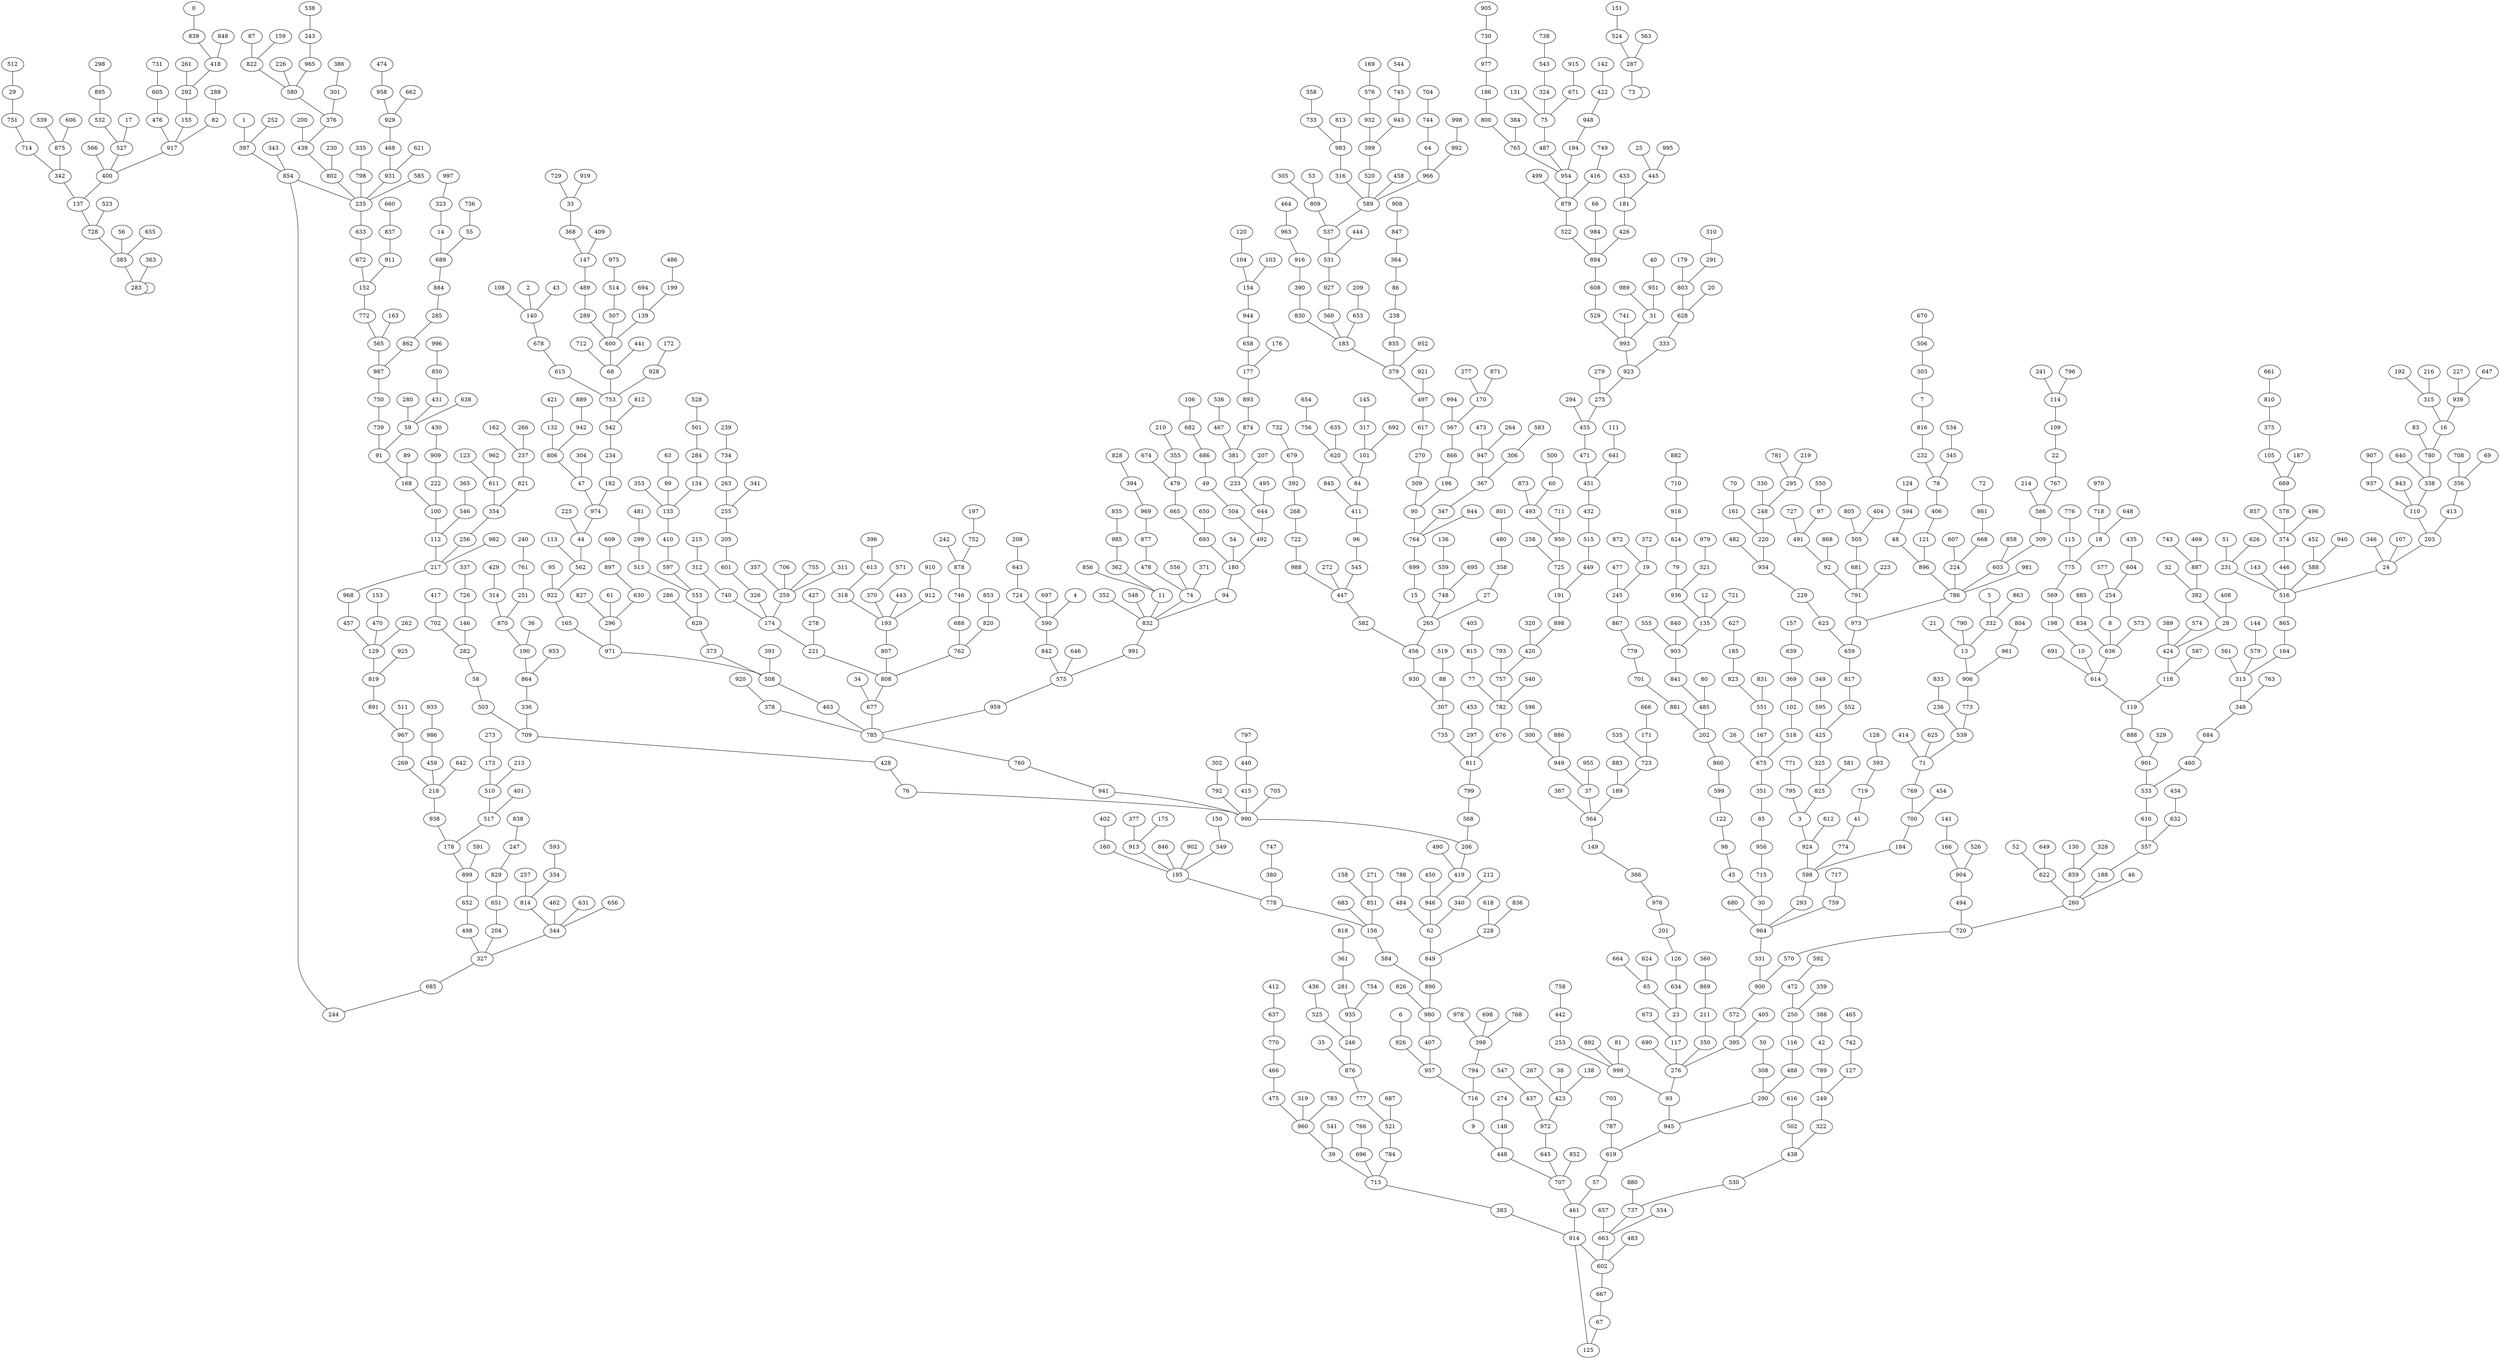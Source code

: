 graph dothi
 {0 -- 839;
1 -- 397;
2 -- 140;
3 -- 924;
4 -- 590;
5 -- 332;
6 -- 926;
7 -- 816;
8 -- 636;
9 -- 448;
10 -- 614;
11 -- 832;
12 -- 135;
13 -- 906;
14 -- 689;
15 -- 265;
16 -- 780;
17 -- 527;
18 -- 775;
19 -- 245;
20 -- 628;
21 -- 13;
22 -- 767;
23 -- 117;
24 -- 516;
25 -- 445;
26 -- 675;
27 -- 265;
28 -- 424;
29 -- 751;
30 -- 964;
31 -- 993;
32 -- 382;
33 -- 368;
34 -- 677;
35 -- 876;
36 -- 190;
37 -- 564;
38 -- 423;
39 -- 713;
40 -- 951;
41 -- 774;
42 -- 789;
43 -- 140;
44 -- 562;
45 -- 30;
46 -- 260;
47 -- 974;
48 -- 896;
49 -- 504;
50 -- 308;
51 -- 231;
52 -- 622;
53 -- 809;
54 -- 180;
55 -- 689;
56 -- 385;
57 -- 461;
58 -- 503;
59 -- 91;
60 -- 493;
61 -- 296;
62 -- 849;
63 -- 99;
64 -- 966;
65 -- 23;
66 -- 984;
67 -- 125;
68 -- 753;
69 -- 356;
70 -- 161;
71 -- 769;
72 -- 861;
73 -- 73;
74 -- 832;
75 -- 487;
76 -- 990;
77 -- 782;
78 -- 406;
79 -- 936;
80 -- 485;
81 -- 999;
82 -- 917;
83 -- 780;
84 -- 411;
85 -- 956;
86 -- 238;
87 -- 822;
88 -- 307;
89 -- 168;
90 -- 764;
91 -- 168;
92 -- 791;
93 -- 945;
94 -- 832;
95 -- 922;
96 -- 545;
97 -- 491;
98 -- 45;
99 -- 133;
100 -- 112;
101 -- 84;
102 -- 518;
103 -- 154;
104 -- 154;
105 -- 669;
106 -- 682;
107 -- 24;
108 -- 140;
109 -- 22;
110 -- 203;
111 -- 641;
112 -- 217;
113 -- 562;
114 -- 109;
115 -- 775;
116 -- 488;
117 -- 276;
118 -- 119;
119 -- 888;
120 -- 104;
121 -- 896;
122 -- 98;
123 -- 611;
124 -- 594;
125 -- 914;
126 -- 634;
127 -- 249;
128 -- 393;
129 -- 819;
130 -- 859;
131 -- 75;
132 -- 806;
133 -- 410;
134 -- 133;
135 -- 903;
136 -- 559;
137 -- 728;
138 -- 423;
139 -- 600;
140 -- 678;
141 -- 166;
142 -- 422;
143 -- 516;
144 -- 579;
145 -- 317;
146 -- 282;
147 -- 489;
148 -- 448;
149 -- 366;
150 -- 549;
151 -- 524;
152 -- 772;
153 -- 470;
154 -- 944;
155 -- 917;
156 -- 584;
157 -- 639;
158 -- 851;
159 -- 822;
160 -- 195;
161 -- 220;
162 -- 237;
163 -- 565;
164 -- 313;
165 -- 971;
166 -- 904;
167 -- 675;
168 -- 100;
169 -- 576;
170 -- 567;
171 -- 723;
172 -- 928;
173 -- 510;
174 -- 221;
175 -- 913;
176 -- 177;
177 -- 893;
178 -- 899;
179 -- 803;
180 -- 94;
181 -- 426;
182 -- 974;
183 -- 379;
184 -- 598;
185 -- 823;
186 -- 800;
187 -- 669;
188 -- 260;
189 -- 564;
190 -- 864;
191 -- 898;
192 -- 315;
193 -- 807;
194 -- 954;
195 -- 778;
196 -- 90;
197 -- 752;
198 -- 10;
199 -- 139;
200 -- 439;
201 -- 126;
202 -- 860;
203 -- 24;
204 -- 327;
205 -- 601;
206 -- 419;
207 -- 233;
208 -- 643;
209 -- 653;
210 -- 355;
211 -- 350;
212 -- 340;
213 -- 510;
214 -- 586;
215 -- 312;
216 -- 315;
217 -- 968;
218 -- 938;
219 -- 295;
220 -- 934;
221 -- 808;
222 -- 100;
223 -- 791;
224 -- 786;
225 -- 44;
226 -- 580;
227 -- 939;
228 -- 849;
229 -- 623;
230 -- 802;
231 -- 516;
232 -- 78;
233 -- 644;
234 -- 182;
235 -- 633;
236 -- 539;
237 -- 821;
238 -- 835;
239 -- 734;
240 -- 761;
241 -- 114;
242 -- 878;
243 -- 965;
244 -- 854;
245 -- 867;
246 -- 876;
247 -- 829;
248 -- 220;
249 -- 322;
250 -- 116;
251 -- 870;
252 -- 397;
253 -- 999;
254 -- 8;
255 -- 205;
256 -- 217;
257 -- 814;
258 -- 725;
259 -- 174;
260 -- 720;
261 -- 292;
262 -- 129;
263 -- 255;
264 -- 947;
265 -- 456;
266 -- 237;
267 -- 423;
268 -- 722;
269 -- 218;
270 -- 509;
271 -- 851;
272 -- 447;
273 -- 173;
274 -- 148;
275 -- 455;
276 -- 93;
277 -- 170;
278 -- 221;
279 -- 275;
280 -- 59;
281 -- 935;
282 -- 58;
283 -- 283;
284 -- 134;
285 -- 862;
286 -- 629;
287 -- 73;
288 -- 82;
289 -- 600;
290 -- 945;
291 -- 803;
292 -- 155;
293 -- 964;
294 -- 455;
295 -- 248;
296 -- 971;
297 -- 811;
298 -- 895;
299 -- 513;
300 -- 949;
301 -- 376;
302 -- 792;
303 -- 7;
304 -- 47;
305 -- 809;
306 -- 367;
307 -- 735;
308 -- 290;
309 -- 603;
310 -- 291;
311 -- 259;
312 -- 740;
313 -- 348;
314 -- 870;
315 -- 16;
316 -- 589;
317 -- 101;
318 -- 193;
319 -- 960;
320 -- 420;
321 -- 936;
322 -- 438;
323 -- 14;
324 -- 75;
325 -- 825;
326 -- 174;
327 -- 685;
328 -- 859;
329 -- 901;
330 -- 248;
331 -- 900;
332 -- 13;
333 -- 923;
334 -- 814;
335 -- 798;
336 -- 709;
337 -- 726;
338 -- 110;
339 -- 875;
340 -- 62;
341 -- 255;
342 -- 137;
343 -- 854;
344 -- 327;
345 -- 78;
346 -- 24;
347 -- 764;
348 -- 684;
349 -- 595;
350 -- 276;
351 -- 85;
352 -- 832;
353 -- 133;
354 -- 256;
355 -- 479;
356 -- 413;
357 -- 259;
358 -- 27;
359 -- 250;
360 -- 869;
361 -- 281;
362 -- 11;
363 -- 283;
364 -- 86;
365 -- 546;
366 -- 976;
367 -- 347;
368 -- 147;
369 -- 102;
370 -- 193;
371 -- 74;
372 -- 19;
373 -- 508;
374 -- 446;
375 -- 105;
376 -- 439;
377 -- 913;
378 -- 785;
379 -- 497;
380 -- 778;
381 -- 233;
382 -- 28;
383 -- 914;
384 -- 765;
385 -- 283;
386 -- 301;
387 -- 564;
388 -- 42;
389 -- 424;
390 -- 830;
391 -- 508;
392 -- 268;
393 -- 719;
394 -- 969;
395 -- 276;
396 -- 613;
397 -- 854;
398 -- 794;
399 -- 520;
400 -- 137;
401 -- 517;
402 -- 160;
403 -- 815;
404 -- 505;
405 -- 395;
406 -- 121;
407 -- 957;
408 -- 28;
409 -- 147;
410 -- 597;
411 -- 96;
412 -- 637;
413 -- 203;
414 -- 71;
415 -- 990;
416 -- 879;
417 -- 702;
418 -- 292;
419 -- 946;
420 -- 757;
421 -- 132;
422 -- 948;
423 -- 972;
424 -- 118;
425 -- 325;
426 -- 894;
427 -- 278;
428 -- 76;
429 -- 314;
430 -- 909;
431 -- 59;
432 -- 515;
433 -- 181;
434 -- 632;
435 -- 604;
436 -- 525;
437 -- 972;
438 -- 530;
439 -- 802;
440 -- 415;
441 -- 68;
442 -- 253;
443 -- 193;
444 -- 531;
445 -- 181;
446 -- 516;
447 -- 582;
448 -- 707;
449 -- 191;
450 -- 946;
451 -- 432;
452 -- 588;
453 -- 297;
454 -- 700;
455 -- 471;
456 -- 930;
457 -- 129;
458 -- 589;
459 -- 218;
460 -- 533;
461 -- 914;
462 -- 344;
463 -- 785;
464 -- 963;
465 -- 742;
466 -- 475;
467 -- 381;
468 -- 931;
469 -- 887;
470 -- 129;
471 -- 451;
472 -- 250;
473 -- 947;
474 -- 958;
475 -- 960;
476 -- 917;
477 -- 245;
478 -- 74;
479 -- 665;
480 -- 358;
481 -- 299;
482 -- 934;
483 -- 602;
484 -- 62;
485 -- 202;
486 -- 199;
487 -- 954;
488 -- 290;
489 -- 289;
490 -- 419;
491 -- 92;
492 -- 180;
493 -- 950;
494 -- 720;
495 -- 644;
496 -- 374;
497 -- 617;
498 -- 327;
499 -- 879;
500 -- 60;
501 -- 284;
502 -- 438;
503 -- 709;
504 -- 492;
505 -- 681;
506 -- 303;
507 -- 600;
508 -- 463;
509 -- 90;
510 -- 517;
511 -- 967;
512 -- 29;
513 -- 553;
514 -- 507;
515 -- 449;
516 -- 865;
517 -- 178;
518 -- 675;
519 -- 88;
520 -- 589;
521 -- 784;
522 -- 894;
523 -- 728;
524 -- 287;
525 -- 246;
526 -- 904;
527 -- 400;
528 -- 501;
529 -- 993;
530 -- 737;
531 -- 927;
532 -- 527;
533 -- 610;
534 -- 345;
535 -- 723;
536 -- 467;
537 -- 531;
538 -- 243;
539 -- 71;
540 -- 782;
541 -- 39;
542 -- 234;
543 -- 324;
544 -- 745;
545 -- 447;
546 -- 112;
547 -- 437;
548 -- 832;
549 -- 195;
550 -- 97;
551 -- 167;
552 -- 425;
553 -- 629;
554 -- 663;
555 -- 903;
556 -- 74;
557 -- 188;
558 -- 733;
559 -- 748;
560 -- 183;
561 -- 313;
562 -- 922;
563 -- 287;
564 -- 149;
565 -- 987;
566 -- 400;
567 -- 866;
568 -- 206;
569 -- 198;
570 -- 900;
571 -- 370;
572 -- 395;
573 -- 636;
574 -- 424;
575 -- 959;
576 -- 932;
577 -- 254;
578 -- 374;
579 -- 313;
580 -- 376;
581 -- 825;
582 -- 456;
583 -- 306;
584 -- 890;
585 -- 235;
586 -- 309;
587 -- 118;
588 -- 516;
589 -- 537;
590 -- 842;
591 -- 899;
592 -- 472;
593 -- 334;
594 -- 48;
595 -- 425;
596 -- 300;
597 -- 553;
598 -- 293;
599 -- 122;
600 -- 68;
601 -- 326;
602 -- 667;
603 -- 786;
604 -- 254;
605 -- 476;
606 -- 875;
607 -- 224;
608 -- 529;
609 -- 897;
610 -- 557;
611 -- 354;
612 -- 924;
613 -- 318;
614 -- 119;
615 -- 753;
616 -- 502;
617 -- 270;
618 -- 228;
619 -- 57;
620 -- 84;
621 -- 931;
622 -- 260;
623 -- 659;
624 -- 65;
625 -- 71;
626 -- 231;
627 -- 185;
628 -- 333;
629 -- 373;
630 -- 296;
631 -- 344;
632 -- 557;
633 -- 672;
634 -- 23;
635 -- 620;
636 -- 614;
637 -- 770;
638 -- 59;
639 -- 369;
640 -- 338;
641 -- 451;
642 -- 218;
643 -- 724;
644 -- 492;
645 -- 707;
646 -- 575;
647 -- 939;
648 -- 18;
649 -- 622;
650 -- 693;
651 -- 204;
652 -- 498;
653 -- 183;
654 -- 756;
655 -- 385;
656 -- 344;
657 -- 663;
658 -- 177;
659 -- 817;
660 -- 837;
661 -- 810;
662 -- 929;
663 -- 602;
664 -- 65;
665 -- 693;
666 -- 171;
667 -- 67;
668 -- 224;
669 -- 578;
670 -- 506;
671 -- 75;
672 -- 152;
673 -- 117;
674 -- 479;
675 -- 351;
676 -- 811;
677 -- 785;
678 -- 615;
679 -- 392;
680 -- 964;
681 -- 791;
682 -- 686;
683 -- 156;
684 -- 460;
685 -- 244;
686 -- 49;
687 -- 521;
688 -- 762;
689 -- 884;
690 -- 276;
691 -- 614;
692 -- 101;
693 -- 180;
694 -- 139;
695 -- 748;
696 -- 713;
697 -- 590;
698 -- 398;
699 -- 15;
700 -- 184;
701 -- 881;
702 -- 282;
703 -- 787;
704 -- 744;
705 -- 990;
706 -- 259;
707 -- 461;
708 -- 356;
709 -- 428;
710 -- 918;
711 -- 950;
712 -- 68;
713 -- 383;
714 -- 342;
715 -- 30;
716 -- 9;
717 -- 759;
718 -- 18;
719 -- 41;
720 -- 570;
721 -- 135;
722 -- 988;
723 -- 189;
724 -- 590;
725 -- 191;
726 -- 146;
727 -- 491;
728 -- 385;
729 -- 33;
730 -- 977;
731 -- 605;
732 -- 679;
733 -- 983;
734 -- 263;
735 -- 811;
736 -- 55;
737 -- 663;
738 -- 543;
739 -- 91;
740 -- 174;
741 -- 993;
742 -- 127;
743 -- 887;
744 -- 64;
745 -- 943;
746 -- 688;
747 -- 380;
748 -- 265;
749 -- 416;
750 -- 739;
751 -- 714;
752 -- 878;
753 -- 542;
754 -- 935;
755 -- 259;
756 -- 620;
757 -- 782;
758 -- 442;
759 -- 964;
760 -- 941;
761 -- 251;
762 -- 808;
763 -- 348;
764 -- 699;
765 -- 954;
766 -- 696;
767 -- 586;
768 -- 398;
769 -- 700;
770 -- 466;
771 -- 795;
772 -- 565;
773 -- 539;
774 -- 598;
775 -- 569;
776 -- 115;
777 -- 521;
778 -- 156;
779 -- 701;
780 -- 338;
781 -- 295;
782 -- 676;
783 -- 960;
784 -- 713;
785 -- 760;
786 -- 973;
787 -- 619;
788 -- 484;
789 -- 249;
790 -- 13;
791 -- 973;
792 -- 990;
793 -- 757;
794 -- 716;
795 -- 3;
796 -- 114;
797 -- 440;
798 -- 235;
799 -- 568;
800 -- 765;
801 -- 480;
802 -- 235;
803 -- 628;
804 -- 961;
805 -- 505;
806 -- 47;
807 -- 808;
808 -- 677;
809 -- 537;
810 -- 375;
811 -- 799;
812 -- 542;
813 -- 983;
814 -- 344;
815 -- 77;
816 -- 232;
817 -- 552;
818 -- 361;
819 -- 891;
820 -- 762;
821 -- 354;
822 -- 580;
823 -- 551;
824 -- 79;
825 -- 3;
826 -- 980;
827 -- 296;
828 -- 394;
829 -- 651;
830 -- 183;
831 -- 551;
832 -- 991;
833 -- 236;
834 -- 636;
835 -- 379;
836 -- 228;
837 -- 911;
838 -- 247;
839 -- 418;
840 -- 903;
841 -- 485;
842 -- 575;
843 -- 110;
844 -- 764;
845 -- 411;
846 -- 195;
847 -- 364;
848 -- 418;
849 -- 890;
850 -- 431;
851 -- 156;
852 -- 707;
853 -- 820;
854 -- 235;
855 -- 985;
856 -- 11;
857 -- 374;
858 -- 603;
859 -- 260;
860 -- 599;
861 -- 668;
862 -- 987;
863 -- 332;
864 -- 336;
865 -- 164;
866 -- 196;
867 -- 779;
868 -- 92;
869 -- 211;
870 -- 190;
871 -- 170;
872 -- 19;
873 -- 493;
874 -- 381;
875 -- 342;
876 -- 777;
877 -- 478;
878 -- 746;
879 -- 522;
880 -- 737;
881 -- 202;
882 -- 710;
883 -- 189;
884 -- 285;
885 -- 834;
886 -- 949;
887 -- 382;
888 -- 901;
889 -- 942;
890 -- 980;
891 -- 967;
892 -- 999;
893 -- 874;
894 -- 608;
895 -- 532;
896 -- 786;
897 -- 630;
898 -- 420;
899 -- 652;
900 -- 572;
901 -- 533;
902 -- 195;
903 -- 841;
904 -- 494;
905 -- 730;
906 -- 773;
907 -- 937;
908 -- 847;
909 -- 222;
910 -- 912;
911 -- 152;
912 -- 193;
913 -- 195;
914 -- 602;
915 -- 671;
916 -- 390;
917 -- 400;
918 -- 824;
919 -- 33;
920 -- 378;
921 -- 497;
922 -- 165;
923 -- 275;
924 -- 598;
925 -- 819;
926 -- 957;
927 -- 560;
928 -- 753;
929 -- 468;
930 -- 307;
931 -- 235;
932 -- 399;
933 -- 986;
934 -- 229;
935 -- 246;
936 -- 135;
937 -- 110;
938 -- 178;
939 -- 16;
940 -- 588;
941 -- 990;
942 -- 806;
943 -- 399;
944 -- 658;
945 -- 619;
946 -- 62;
947 -- 367;
948 -- 194;
949 -- 37;
950 -- 725;
951 -- 31;
952 -- 379;
953 -- 864;
954 -- 879;
955 -- 37;
956 -- 715;
957 -- 716;
958 -- 929;
959 -- 785;
960 -- 39;
961 -- 906;
962 -- 611;
963 -- 916;
964 -- 331;
965 -- 580;
966 -- 589;
967 -- 269;
968 -- 457;
969 -- 877;
970 -- 718;
971 -- 508;
972 -- 645;
973 -- 659;
974 -- 44;
975 -- 514;
976 -- 201;
977 -- 186;
978 -- 398;
979 -- 321;
980 -- 407;
981 -- 786;
982 -- 217;
983 -- 316;
984 -- 894;
985 -- 362;
986 -- 459;
987 -- 750;
988 -- 447;
989 -- 31;
990 -- 206;
991 -- 575;
992 -- 966;
993 -- 923;
994 -- 567;
995 -- 445;
996 -- 850;
997 -- 323;
998 -- 992;
999 -- 93;
}
